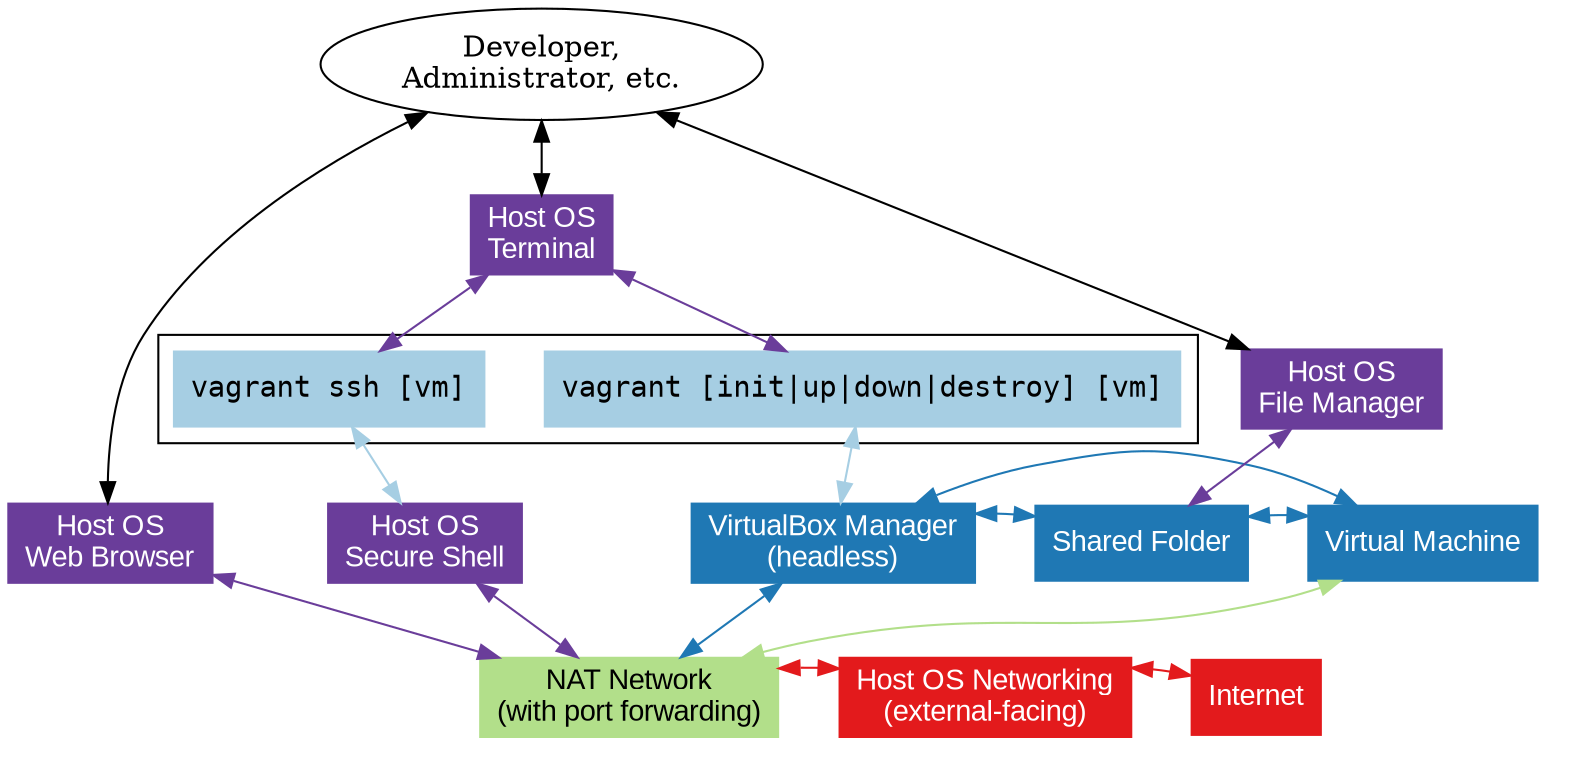 digraph vagrant_use{
    // rankdir="LR"
    nodesep=0.4;
    user [label="Developer,\nAdministrator, etc."] // uses default black/white oval
    node [colorscheme=paired12, fontname="Arial"];
    edge [colorscheme=paired12, fontname="Arial", dir=both];

    node [style=filled, shape=rect];
    node [fontcolor=white]; // even-colored nodes need white text

    subgraph cluster_vb {
        style=invis;
        node [color=2] // for VirtualBox
        vb [label="VirtualBox Manager\n(headless)"];
        vm [label="Virtual Machine"];
        shared_folder [label="Shared Folder"];
        { rank=same vb -> shared_folder -> vm [style=invis]};
    }

    subgraph cluster_networks {
        style=invis;
        node [color=6] // for External Networks
        host_os_network_external [label="Host OS Networking\n(external-facing)"];
        internet [label="Internet"];
        node [color=3,fontcolor=black]; // Internal network traffic
        nat_network [label="NAT Network\n(with port forwarding)"];
        { rank=same nat_network -> host_os_network_external -> internet [style=invis]};
    }
    subgraph cluster_vagrant {
        margin=8;
        node [color=1, fontcolor=black, fontname="Consolas"]; // for Vagrant-related
        vagrant [label="vagrant [init|up|down|destroy] [vm]"];
        vagrant_ssh [label="vagrant ssh [vm]"];
    }

    node [color=10]; // for other Host OS programs
    web_browser [label="Host OS\nWeb Browser"];
    terminal [label="Host OS\nTerminal"];
    ssh [label="Host OS\nSecure Shell"];
    gui_file_manager [label="Host OS\nFile Manager"]

    node [fontcolor=black]; // odd-colored nodes need white text

    // Direct user interactions
    user -> { terminal gui_file_manager web_browser }

    // Other host OS program interactions
    edge [color=10];
    terminal -> { vagrant vagrant_ssh};
    { ssh web_browser } -> nat_network;
    gui_file_manager -> shared_folder;

    // Vagrant-related
    edge [color=1];
    vagrant -> vb;
    vagrant_ssh -> ssh;

    // VirtualBox internal management
    edge [color=2];
    vb -> {vm nat_network shared_folder};
    shared_folder -> vm;

    // External network traffic
    edge [color=6]
    nat_network -> host_os_network_external -> internet;

    // Internal network traffic
    edge [color=3];
    vm -> nat_network;

}
